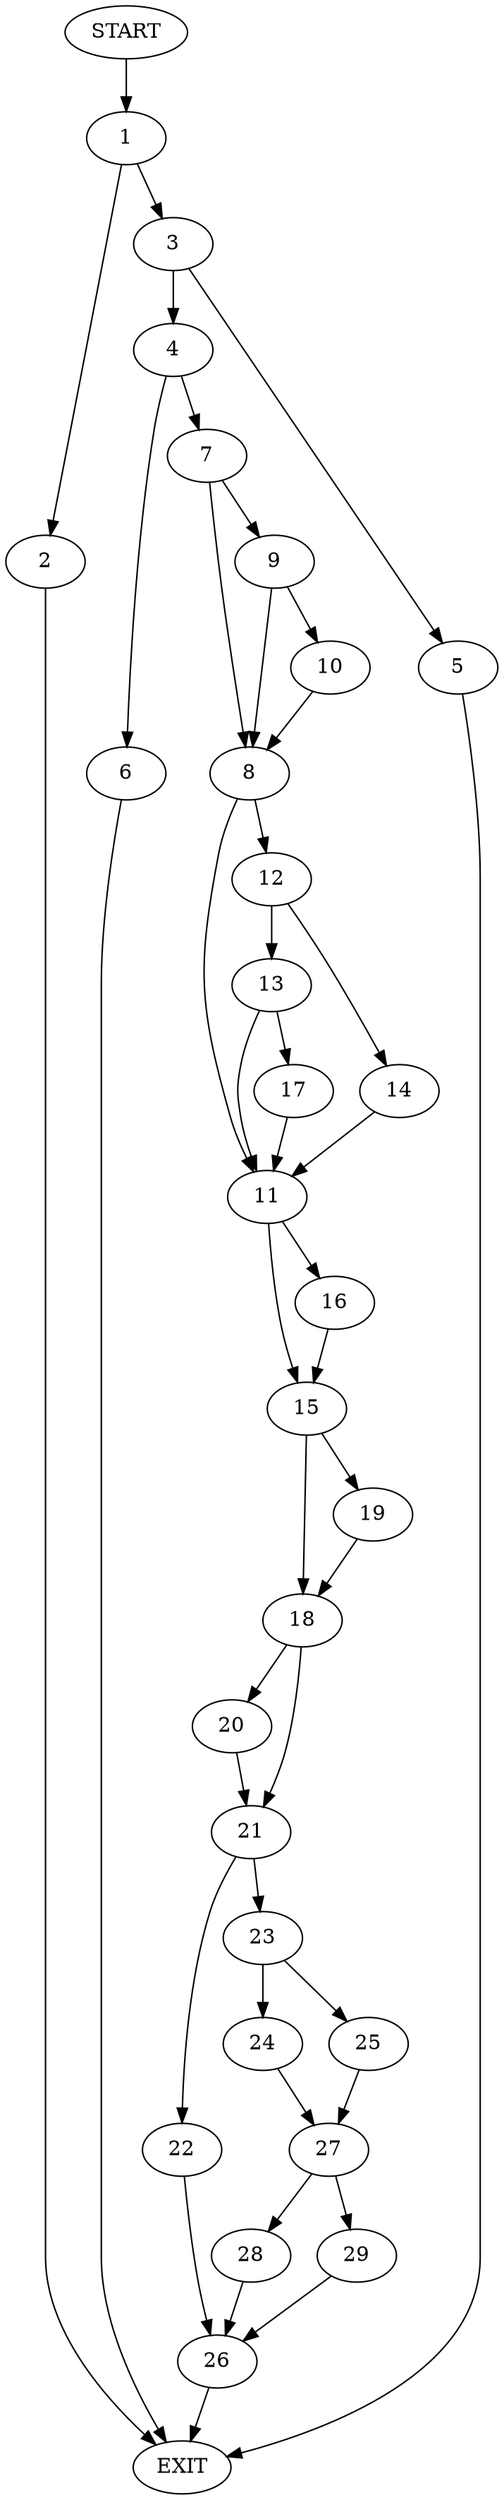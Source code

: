 digraph {
0 [label="START"]
30 [label="EXIT"]
0 -> 1
1 -> 2
1 -> 3
2 -> 30
3 -> 4
3 -> 5
5 -> 30
4 -> 6
4 -> 7
7 -> 8
7 -> 9
6 -> 30
9 -> 8
9 -> 10
8 -> 11
8 -> 12
10 -> 8
12 -> 13
12 -> 14
11 -> 15
11 -> 16
13 -> 11
13 -> 17
14 -> 11
17 -> 11
15 -> 18
15 -> 19
16 -> 15
19 -> 18
18 -> 20
18 -> 21
21 -> 22
21 -> 23
20 -> 21
23 -> 24
23 -> 25
22 -> 26
26 -> 30
25 -> 27
24 -> 27
27 -> 28
27 -> 29
28 -> 26
29 -> 26
}
